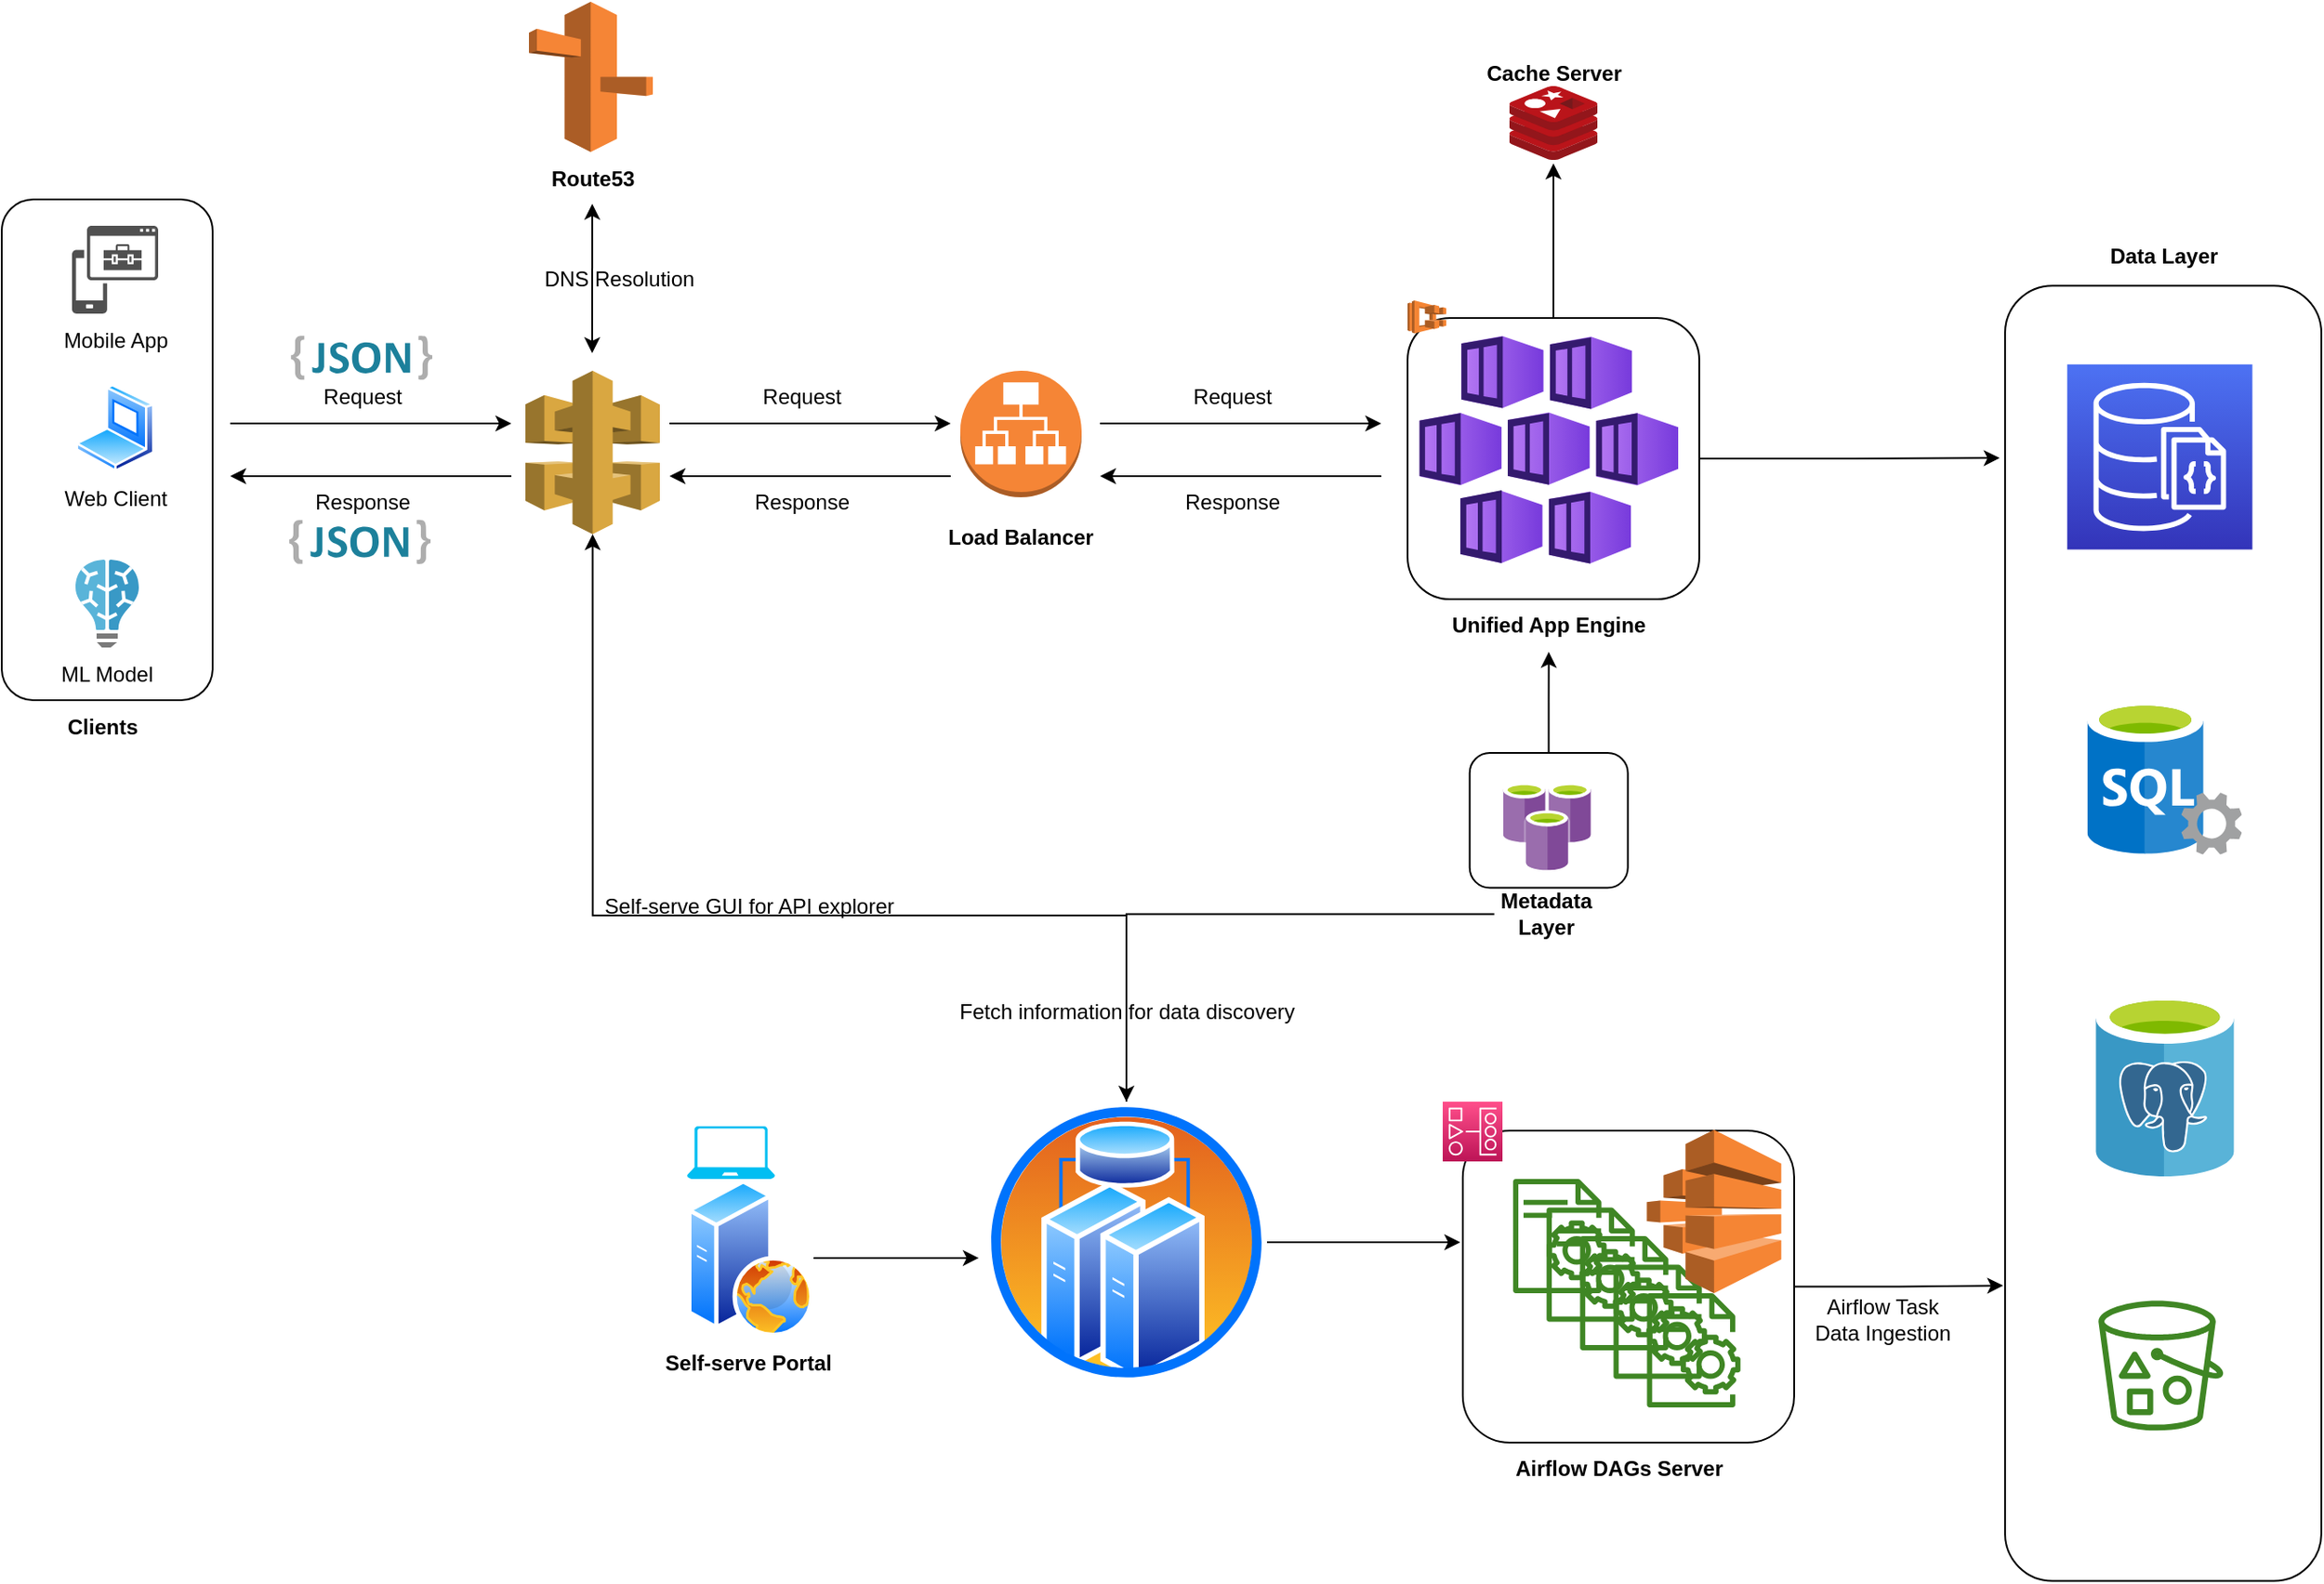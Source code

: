 <mxfile version="20.3.6" type="github" pages="4">
  <diagram id="rqMqns6H8hSO7isT678B" name="HighLevel Architecture">
    <mxGraphModel dx="2418" dy="1103" grid="1" gridSize="10" guides="1" tooltips="1" connect="1" arrows="1" fold="1" page="1" pageScale="1" pageWidth="850" pageHeight="1100" math="0" shadow="0">
      <root>
        <mxCell id="0" />
        <mxCell id="1" parent="0" />
        <mxCell id="4VI7jf_m7oDvKMYFuWO9-19" value="" style="group" vertex="1" connectable="0" parent="1">
          <mxGeometry x="495.34" y="527.5" width="90" height="106.8" as="geometry" />
        </mxCell>
        <mxCell id="4VI7jf_m7oDvKMYFuWO9-18" value="" style="rounded=1;whiteSpace=wrap;html=1;" vertex="1" parent="4VI7jf_m7oDvKMYFuWO9-19">
          <mxGeometry width="90" height="76.8" as="geometry" />
        </mxCell>
        <mxCell id="4VI7jf_m7oDvKMYFuWO9-5" value="" style="sketch=0;aspect=fixed;html=1;points=[];align=center;image;fontSize=12;image=img/lib/mscae/Azure_Cache_for_Redis.svg;" vertex="1" parent="4VI7jf_m7oDvKMYFuWO9-19">
          <mxGeometry x="19" y="16.8" width="50" height="50" as="geometry" />
        </mxCell>
        <mxCell id="4VI7jf_m7oDvKMYFuWO9-10" value="&lt;b&gt;Metadata Layer&lt;/b&gt;" style="text;html=1;strokeColor=none;fillColor=none;align=center;verticalAlign=middle;whiteSpace=wrap;rounded=0;" vertex="1" parent="4VI7jf_m7oDvKMYFuWO9-19">
          <mxGeometry x="14" y="76.8" width="60" height="30" as="geometry" />
        </mxCell>
        <mxCell id="4VI7jf_m7oDvKMYFuWO9-22" value="" style="group" vertex="1" connectable="0" parent="1">
          <mxGeometry x="460" y="270" width="166" height="200" as="geometry" />
        </mxCell>
        <mxCell id="4VI7jf_m7oDvKMYFuWO9-20" value="&lt;b&gt;Unified App Engine&lt;/b&gt;" style="text;html=1;strokeColor=none;fillColor=none;align=center;verticalAlign=middle;whiteSpace=wrap;rounded=0;" vertex="1" parent="4VI7jf_m7oDvKMYFuWO9-22">
          <mxGeometry x="20.67" y="170" width="119.33" height="30" as="geometry" />
        </mxCell>
        <mxCell id="4VI7jf_m7oDvKMYFuWO9-21" value="" style="group" vertex="1" connectable="0" parent="4VI7jf_m7oDvKMYFuWO9-22">
          <mxGeometry width="166" height="170" as="geometry" />
        </mxCell>
        <mxCell id="4VI7jf_m7oDvKMYFuWO9-17" value="" style="rounded=1;whiteSpace=wrap;html=1;" vertex="1" parent="4VI7jf_m7oDvKMYFuWO9-21">
          <mxGeometry y="10" width="166" height="160" as="geometry" />
        </mxCell>
        <mxCell id="4VI7jf_m7oDvKMYFuWO9-6" value="" style="outlineConnect=0;dashed=0;verticalLabelPosition=bottom;verticalAlign=top;align=center;html=1;shape=mxgraph.aws3.ecs;fillColor=#F58534;gradientColor=none;" vertex="1" parent="4VI7jf_m7oDvKMYFuWO9-21">
          <mxGeometry width="22" height="18.75" as="geometry" />
        </mxCell>
        <mxCell id="4VI7jf_m7oDvKMYFuWO9-7" value="" style="aspect=fixed;html=1;points=[];align=center;image;fontSize=12;image=img/lib/azure2/containers/Kubernetes_Services.svg;" vertex="1" parent="4VI7jf_m7oDvKMYFuWO9-21">
          <mxGeometry x="6.67" y="20" width="147.33" height="130" as="geometry" />
        </mxCell>
        <mxCell id="4VI7jf_m7oDvKMYFuWO9-23" value="" style="group" vertex="1" connectable="0" parent="1">
          <mxGeometry x="800" y="190" width="180" height="808.75" as="geometry" />
        </mxCell>
        <mxCell id="4VI7jf_m7oDvKMYFuWO9-13" value="" style="rounded=1;whiteSpace=wrap;html=1;" vertex="1" parent="4VI7jf_m7oDvKMYFuWO9-23">
          <mxGeometry y="71.624" width="180" height="737.126" as="geometry" />
        </mxCell>
        <mxCell id="4VI7jf_m7oDvKMYFuWO9-3" value="" style="sketch=0;aspect=fixed;html=1;points=[];align=center;image;fontSize=12;image=img/lib/mscae/SQL_Servers.svg;" vertex="1" parent="4VI7jf_m7oDvKMYFuWO9-23">
          <mxGeometry x="46.83" y="307.388" width="87.948" height="87.948" as="geometry" />
        </mxCell>
        <mxCell id="4VI7jf_m7oDvKMYFuWO9-4" value="" style="sketch=0;aspect=fixed;html=1;points=[];align=center;image;fontSize=12;image=img/lib/mscae/Azure_Database_for_PostgreSQL_servers.svg;" vertex="1" parent="4VI7jf_m7oDvKMYFuWO9-23">
          <mxGeometry x="51.43" y="474.508" width="79.067" height="104.031" as="geometry" />
        </mxCell>
        <mxCell id="4VI7jf_m7oDvKMYFuWO9-12" value="" style="sketch=0;outlineConnect=0;fontColor=#232F3E;gradientColor=none;fillColor=#3F8624;strokeColor=none;dashed=0;verticalLabelPosition=bottom;verticalAlign=top;align=center;html=1;fontSize=12;fontStyle=0;aspect=fixed;pointerEvents=1;shape=mxgraph.aws4.bucket_with_objects;" vertex="1" parent="4VI7jf_m7oDvKMYFuWO9-23">
          <mxGeometry x="53.15" y="649.266" width="71.064" height="73.908" as="geometry" />
        </mxCell>
        <mxCell id="4VI7jf_m7oDvKMYFuWO9-14" value="&lt;b&gt;Data Layer&lt;/b&gt;" style="text;html=1;strokeColor=none;fillColor=none;align=center;verticalAlign=middle;whiteSpace=wrap;rounded=0;" vertex="1" parent="4VI7jf_m7oDvKMYFuWO9-23">
          <mxGeometry x="38.571" y="19" width="102.857" height="71.624" as="geometry" />
        </mxCell>
        <mxCell id="4VI7jf_m7oDvKMYFuWO9-15" value="" style="sketch=0;points=[[0,0,0],[0.25,0,0],[0.5,0,0],[0.75,0,0],[1,0,0],[0,1,0],[0.25,1,0],[0.5,1,0],[0.75,1,0],[1,1,0],[0,0.25,0],[0,0.5,0],[0,0.75,0],[1,0.25,0],[1,0.5,0],[1,0.75,0]];outlineConnect=0;fontColor=#232F3E;gradientColor=#4D72F3;gradientDirection=north;fillColor=#3334B9;strokeColor=#ffffff;dashed=0;verticalLabelPosition=bottom;verticalAlign=top;align=center;html=1;fontSize=12;fontStyle=0;aspect=fixed;shape=mxgraph.aws4.resourceIcon;resIcon=mxgraph.aws4.documentdb_with_mongodb_compatibility;" vertex="1" parent="4VI7jf_m7oDvKMYFuWO9-23">
          <mxGeometry x="35.36" y="116.393" width="105.381" height="105.381" as="geometry" />
        </mxCell>
        <mxCell id="4VI7jf_m7oDvKMYFuWO9-28" value="" style="group" vertex="1" connectable="0" parent="1">
          <mxGeometry x="190" y="310" width="100" height="110" as="geometry" />
        </mxCell>
        <mxCell id="4VI7jf_m7oDvKMYFuWO9-24" value="" style="outlineConnect=0;dashed=0;verticalLabelPosition=bottom;verticalAlign=top;align=center;html=1;shape=mxgraph.aws3.application_load_balancer;fillColor=#F58536;gradientColor=none;" vertex="1" parent="4VI7jf_m7oDvKMYFuWO9-28">
          <mxGeometry x="15.5" width="69" height="72" as="geometry" />
        </mxCell>
        <mxCell id="4VI7jf_m7oDvKMYFuWO9-27" value="&lt;b&gt;Load Balancer&lt;/b&gt;" style="text;html=1;strokeColor=none;fillColor=none;align=center;verticalAlign=middle;whiteSpace=wrap;rounded=0;" vertex="1" parent="4VI7jf_m7oDvKMYFuWO9-28">
          <mxGeometry y="80" width="100" height="30" as="geometry" />
        </mxCell>
        <mxCell id="4VI7jf_m7oDvKMYFuWO9-38" value="" style="group" vertex="1" connectable="0" parent="1">
          <mxGeometry x="-340" y="212.5" width="120" height="315" as="geometry" />
        </mxCell>
        <mxCell id="4VI7jf_m7oDvKMYFuWO9-36" value="" style="rounded=1;whiteSpace=wrap;html=1;" vertex="1" parent="4VI7jf_m7oDvKMYFuWO9-38">
          <mxGeometry width="120" height="285" as="geometry" />
        </mxCell>
        <mxCell id="4VI7jf_m7oDvKMYFuWO9-29" value="" style="sketch=0;pointerEvents=1;shadow=0;dashed=0;html=1;strokeColor=none;labelPosition=center;verticalLabelPosition=bottom;verticalAlign=top;align=center;fillColor=#505050;shape=mxgraph.mscae.intune.intune_mobile_application_management" vertex="1" parent="4VI7jf_m7oDvKMYFuWO9-38">
          <mxGeometry x="40" y="15" width="49" height="50" as="geometry" />
        </mxCell>
        <mxCell id="4VI7jf_m7oDvKMYFuWO9-30" value="" style="aspect=fixed;perimeter=ellipsePerimeter;html=1;align=center;shadow=0;dashed=0;spacingTop=3;image;image=img/lib/active_directory/laptop_client.svg;" vertex="1" parent="4VI7jf_m7oDvKMYFuWO9-38">
          <mxGeometry x="42" y="105" width="45" height="50" as="geometry" />
        </mxCell>
        <mxCell id="4VI7jf_m7oDvKMYFuWO9-31" value="" style="sketch=0;aspect=fixed;html=1;points=[];align=center;image;fontSize=12;image=img/lib/mscae/Batch_AI.svg;" vertex="1" parent="4VI7jf_m7oDvKMYFuWO9-38">
          <mxGeometry x="42" y="205" width="36" height="50" as="geometry" />
        </mxCell>
        <mxCell id="4VI7jf_m7oDvKMYFuWO9-32" value="Mobile App" style="text;html=1;strokeColor=none;fillColor=none;align=center;verticalAlign=middle;whiteSpace=wrap;rounded=0;" vertex="1" parent="4VI7jf_m7oDvKMYFuWO9-38">
          <mxGeometry x="29.5" y="65" width="70" height="30" as="geometry" />
        </mxCell>
        <mxCell id="4VI7jf_m7oDvKMYFuWO9-33" value="Web Client&lt;br&gt;" style="text;html=1;strokeColor=none;fillColor=none;align=center;verticalAlign=middle;whiteSpace=wrap;rounded=0;" vertex="1" parent="4VI7jf_m7oDvKMYFuWO9-38">
          <mxGeometry x="29.5" y="155" width="70" height="30" as="geometry" />
        </mxCell>
        <mxCell id="4VI7jf_m7oDvKMYFuWO9-34" value="ML Model" style="text;html=1;strokeColor=none;fillColor=none;align=center;verticalAlign=middle;whiteSpace=wrap;rounded=0;" vertex="1" parent="4VI7jf_m7oDvKMYFuWO9-38">
          <mxGeometry x="30" y="255" width="60" height="30" as="geometry" />
        </mxCell>
        <mxCell id="4VI7jf_m7oDvKMYFuWO9-37" value="&lt;b&gt;Clients&lt;/b&gt;" style="text;html=1;align=center;verticalAlign=middle;resizable=0;points=[];autosize=1;strokeColor=none;fillColor=none;" vertex="1" parent="4VI7jf_m7oDvKMYFuWO9-38">
          <mxGeometry x="27" y="285" width="60" height="30" as="geometry" />
        </mxCell>
        <mxCell id="4VI7jf_m7oDvKMYFuWO9-39" style="edgeStyle=orthogonalEdgeStyle;rounded=0;orthogonalLoop=1;jettySize=auto;html=1;" edge="1" parent="1" source="4VI7jf_m7oDvKMYFuWO9-18" target="4VI7jf_m7oDvKMYFuWO9-20">
          <mxGeometry relative="1" as="geometry" />
        </mxCell>
        <mxCell id="4VI7jf_m7oDvKMYFuWO9-40" value="" style="endArrow=classic;html=1;rounded=0;" edge="1" parent="1">
          <mxGeometry width="50" height="50" relative="1" as="geometry">
            <mxPoint x="40" y="340" as="sourcePoint" />
            <mxPoint x="200" y="340" as="targetPoint" />
          </mxGeometry>
        </mxCell>
        <mxCell id="4VI7jf_m7oDvKMYFuWO9-41" value="" style="endArrow=classic;html=1;rounded=0;" edge="1" parent="1">
          <mxGeometry width="50" height="50" relative="1" as="geometry">
            <mxPoint x="200" y="370" as="sourcePoint" />
            <mxPoint x="40" y="370" as="targetPoint" />
          </mxGeometry>
        </mxCell>
        <mxCell id="4VI7jf_m7oDvKMYFuWO9-42" value="Request" style="text;html=1;align=center;verticalAlign=middle;resizable=0;points=[];autosize=1;strokeColor=none;fillColor=none;" vertex="1" parent="1">
          <mxGeometry x="80" y="310" width="70" height="30" as="geometry" />
        </mxCell>
        <mxCell id="4VI7jf_m7oDvKMYFuWO9-43" value="Response" style="text;html=1;align=center;verticalAlign=middle;resizable=0;points=[];autosize=1;strokeColor=none;fillColor=none;" vertex="1" parent="1">
          <mxGeometry x="75" y="370" width="80" height="30" as="geometry" />
        </mxCell>
        <mxCell id="4VI7jf_m7oDvKMYFuWO9-45" value="" style="endArrow=classic;html=1;rounded=0;" edge="1" parent="1">
          <mxGeometry width="50" height="50" relative="1" as="geometry">
            <mxPoint x="285" y="340" as="sourcePoint" />
            <mxPoint x="445" y="340" as="targetPoint" />
          </mxGeometry>
        </mxCell>
        <mxCell id="4VI7jf_m7oDvKMYFuWO9-46" value="" style="endArrow=classic;html=1;rounded=0;" edge="1" parent="1">
          <mxGeometry width="50" height="50" relative="1" as="geometry">
            <mxPoint x="445" y="370" as="sourcePoint" />
            <mxPoint x="285" y="370" as="targetPoint" />
          </mxGeometry>
        </mxCell>
        <mxCell id="4VI7jf_m7oDvKMYFuWO9-47" value="Request" style="text;html=1;align=center;verticalAlign=middle;resizable=0;points=[];autosize=1;strokeColor=none;fillColor=none;" vertex="1" parent="1">
          <mxGeometry x="325" y="310" width="70" height="30" as="geometry" />
        </mxCell>
        <mxCell id="4VI7jf_m7oDvKMYFuWO9-48" value="Response" style="text;html=1;align=center;verticalAlign=middle;resizable=0;points=[];autosize=1;strokeColor=none;fillColor=none;" vertex="1" parent="1">
          <mxGeometry x="320" y="370" width="80" height="30" as="geometry" />
        </mxCell>
        <mxCell id="4VI7jf_m7oDvKMYFuWO9-49" value="" style="outlineConnect=0;dashed=0;verticalLabelPosition=bottom;verticalAlign=top;align=center;html=1;shape=mxgraph.aws3.api_gateway;fillColor=#D9A741;gradientColor=none;" vertex="1" parent="1">
          <mxGeometry x="-42" y="310" width="76.5" height="93" as="geometry" />
        </mxCell>
        <mxCell id="4VI7jf_m7oDvKMYFuWO9-52" value="" style="endArrow=classic;html=1;rounded=0;" edge="1" parent="1">
          <mxGeometry width="50" height="50" relative="1" as="geometry">
            <mxPoint x="-210" y="340" as="sourcePoint" />
            <mxPoint x="-50" y="340" as="targetPoint" />
          </mxGeometry>
        </mxCell>
        <mxCell id="4VI7jf_m7oDvKMYFuWO9-53" value="" style="endArrow=classic;html=1;rounded=0;" edge="1" parent="1">
          <mxGeometry width="50" height="50" relative="1" as="geometry">
            <mxPoint x="-50" y="370" as="sourcePoint" />
            <mxPoint x="-210" y="370" as="targetPoint" />
          </mxGeometry>
        </mxCell>
        <mxCell id="4VI7jf_m7oDvKMYFuWO9-54" value="Request" style="text;html=1;align=center;verticalAlign=middle;resizable=0;points=[];autosize=1;strokeColor=none;fillColor=none;" vertex="1" parent="1">
          <mxGeometry x="-170" y="310" width="70" height="30" as="geometry" />
        </mxCell>
        <mxCell id="4VI7jf_m7oDvKMYFuWO9-55" value="Response" style="text;html=1;align=center;verticalAlign=middle;resizable=0;points=[];autosize=1;strokeColor=none;fillColor=none;" vertex="1" parent="1">
          <mxGeometry x="-175" y="370" width="80" height="30" as="geometry" />
        </mxCell>
        <mxCell id="4VI7jf_m7oDvKMYFuWO9-58" value="" style="endArrow=classic;startArrow=classic;html=1;rounded=0;entryX=0.579;entryY=0.983;entryDx=0;entryDy=0;entryPerimeter=0;" edge="1" parent="1">
          <mxGeometry width="50" height="50" relative="1" as="geometry">
            <mxPoint x="-4" y="300" as="sourcePoint" />
            <mxPoint x="-3.97" y="214.99" as="targetPoint" />
          </mxGeometry>
        </mxCell>
        <mxCell id="4VI7jf_m7oDvKMYFuWO9-59" value="" style="group" vertex="1" connectable="0" parent="1">
          <mxGeometry x="-40" y="100" width="70.5" height="115.5" as="geometry" />
        </mxCell>
        <mxCell id="4VI7jf_m7oDvKMYFuWO9-56" value="" style="outlineConnect=0;dashed=0;verticalLabelPosition=bottom;verticalAlign=top;align=center;html=1;shape=mxgraph.aws3.route_53;fillColor=#F58536;gradientColor=none;" vertex="1" parent="4VI7jf_m7oDvKMYFuWO9-59">
          <mxGeometry width="70.5" height="85.5" as="geometry" />
        </mxCell>
        <mxCell id="4VI7jf_m7oDvKMYFuWO9-57" value="&lt;b&gt;Route53&lt;/b&gt;" style="text;html=1;align=center;verticalAlign=middle;resizable=0;points=[];autosize=1;strokeColor=none;fillColor=none;" vertex="1" parent="4VI7jf_m7oDvKMYFuWO9-59">
          <mxGeometry x="0.5" y="85.5" width="70" height="30" as="geometry" />
        </mxCell>
        <mxCell id="4VI7jf_m7oDvKMYFuWO9-60" value="DNS Resolution" style="text;html=1;align=center;verticalAlign=middle;resizable=0;points=[];autosize=1;strokeColor=none;fillColor=none;" vertex="1" parent="1">
          <mxGeometry x="-44" y="243" width="110" height="30" as="geometry" />
        </mxCell>
        <mxCell id="h0hANzDx7tWONr7pSFKa-5" style="edgeStyle=orthogonalEdgeStyle;rounded=0;orthogonalLoop=1;jettySize=auto;html=1;entryX=-0.025;entryY=0.556;entryDx=0;entryDy=0;entryPerimeter=0;" edge="1" parent="1" source="4VI7jf_m7oDvKMYFuWO9-61" target="h0hANzDx7tWONr7pSFKa-3">
          <mxGeometry relative="1" as="geometry" />
        </mxCell>
        <mxCell id="4VI7jf_m7oDvKMYFuWO9-61" value="" style="aspect=fixed;perimeter=ellipsePerimeter;html=1;align=center;shadow=0;dashed=0;spacingTop=3;image;image=img/lib/active_directory/web_server.svg;" vertex="1" parent="1">
          <mxGeometry x="50" y="770" width="72" height="90" as="geometry" />
        </mxCell>
        <mxCell id="4VI7jf_m7oDvKMYFuWO9-73" value="" style="group" vertex="1" connectable="0" parent="1">
          <mxGeometry x="480" y="726" width="200" height="224" as="geometry" />
        </mxCell>
        <mxCell id="4VI7jf_m7oDvKMYFuWO9-71" value="" style="group" vertex="1" connectable="0" parent="4VI7jf_m7oDvKMYFuWO9-73">
          <mxGeometry width="200" height="194" as="geometry" />
        </mxCell>
        <mxCell id="4VI7jf_m7oDvKMYFuWO9-69" value="" style="group" vertex="1" connectable="0" parent="4VI7jf_m7oDvKMYFuWO9-71">
          <mxGeometry x="40" y="44" width="160" height="150" as="geometry" />
        </mxCell>
        <mxCell id="4VI7jf_m7oDvKMYFuWO9-70" value="" style="rounded=1;whiteSpace=wrap;html=1;" vertex="1" parent="4VI7jf_m7oDvKMYFuWO9-69">
          <mxGeometry x="-28.58" y="-27.5" width="188.58" height="177.5" as="geometry" />
        </mxCell>
        <mxCell id="4VI7jf_m7oDvKMYFuWO9-64" value="" style="sketch=0;outlineConnect=0;fontColor=#232F3E;gradientColor=none;fillColor=#3F8624;strokeColor=none;dashed=0;verticalLabelPosition=bottom;verticalAlign=top;align=center;html=1;fontSize=12;fontStyle=0;aspect=fixed;pointerEvents=1;shape=mxgraph.aws4.iot_device_jobs_resource;" vertex="1" parent="4VI7jf_m7oDvKMYFuWO9-69">
          <mxGeometry width="53.333" height="65" as="geometry" />
        </mxCell>
        <mxCell id="4VI7jf_m7oDvKMYFuWO9-65" value="" style="sketch=0;outlineConnect=0;fontColor=#232F3E;gradientColor=none;fillColor=#3F8624;strokeColor=none;dashed=0;verticalLabelPosition=bottom;verticalAlign=top;align=center;html=1;fontSize=12;fontStyle=0;aspect=fixed;pointerEvents=1;shape=mxgraph.aws4.iot_device_jobs_resource;" vertex="1" parent="4VI7jf_m7oDvKMYFuWO9-69">
          <mxGeometry x="19.041" y="16.25" width="53.333" height="65" as="geometry" />
        </mxCell>
        <mxCell id="4VI7jf_m7oDvKMYFuWO9-66" value="" style="sketch=0;outlineConnect=0;fontColor=#232F3E;gradientColor=none;fillColor=#3F8624;strokeColor=none;dashed=0;verticalLabelPosition=bottom;verticalAlign=top;align=center;html=1;fontSize=12;fontStyle=0;aspect=fixed;pointerEvents=1;shape=mxgraph.aws4.iot_device_jobs_resource;" vertex="1" parent="4VI7jf_m7oDvKMYFuWO9-69">
          <mxGeometry x="38.083" y="32.5" width="53.333" height="65" as="geometry" />
        </mxCell>
        <mxCell id="4VI7jf_m7oDvKMYFuWO9-67" value="" style="sketch=0;outlineConnect=0;fontColor=#232F3E;gradientColor=none;fillColor=#3F8624;strokeColor=none;dashed=0;verticalLabelPosition=bottom;verticalAlign=top;align=center;html=1;fontSize=12;fontStyle=0;aspect=fixed;pointerEvents=1;shape=mxgraph.aws4.iot_device_jobs_resource;" vertex="1" parent="4VI7jf_m7oDvKMYFuWO9-69">
          <mxGeometry x="57.124" y="48.75" width="53.333" height="65" as="geometry" />
        </mxCell>
        <mxCell id="4VI7jf_m7oDvKMYFuWO9-68" value="" style="sketch=0;outlineConnect=0;fontColor=#232F3E;gradientColor=none;fillColor=#3F8624;strokeColor=none;dashed=0;verticalLabelPosition=bottom;verticalAlign=top;align=center;html=1;fontSize=12;fontStyle=0;aspect=fixed;pointerEvents=1;shape=mxgraph.aws4.iot_device_jobs_resource;" vertex="1" parent="4VI7jf_m7oDvKMYFuWO9-69">
          <mxGeometry x="76.166" y="65" width="53.333" height="65" as="geometry" />
        </mxCell>
        <mxCell id="h0hANzDx7tWONr7pSFKa-12" value="" style="outlineConnect=0;dashed=0;verticalLabelPosition=bottom;verticalAlign=top;align=center;html=1;shape=mxgraph.aws3.batch;fillColor=#F58534;gradientColor=none;" vertex="1" parent="4VI7jf_m7oDvKMYFuWO9-69">
          <mxGeometry x="76.17" y="-28" width="76.5" height="93" as="geometry" />
        </mxCell>
        <mxCell id="4VI7jf_m7oDvKMYFuWO9-62" value="" style="sketch=0;points=[[0,0,0],[0.25,0,0],[0.5,0,0],[0.75,0,0],[1,0,0],[0,1,0],[0.25,1,0],[0.5,1,0],[0.75,1,0],[1,1,0],[0,0.25,0],[0,0.5,0],[0,0.75,0],[1,0.25,0],[1,0.5,0],[1,0.75,0]];outlineConnect=0;fontColor=#232F3E;gradientColor=#FF4F8B;gradientDirection=north;fillColor=#BC1356;strokeColor=#ffffff;dashed=0;verticalLabelPosition=bottom;verticalAlign=top;align=center;html=1;fontSize=12;fontStyle=0;aspect=fixed;shape=mxgraph.aws4.resourceIcon;resIcon=mxgraph.aws4.managed_workflows_for_apache_airflow;" vertex="1" parent="4VI7jf_m7oDvKMYFuWO9-71">
          <mxGeometry width="34" height="34" as="geometry" />
        </mxCell>
        <mxCell id="4VI7jf_m7oDvKMYFuWO9-72" value="&lt;b&gt;Airflow DAGs Server&lt;br&gt;&lt;/b&gt;" style="text;html=1;align=center;verticalAlign=middle;resizable=0;points=[];autosize=1;strokeColor=none;fillColor=none;" vertex="1" parent="4VI7jf_m7oDvKMYFuWO9-73">
          <mxGeometry x="30" y="194" width="140" height="30" as="geometry" />
        </mxCell>
        <mxCell id="4VI7jf_m7oDvKMYFuWO9-74" value="" style="dashed=0;outlineConnect=0;html=1;align=center;labelPosition=center;verticalLabelPosition=bottom;verticalAlign=top;shape=mxgraph.weblogos.json_2" vertex="1" parent="1">
          <mxGeometry x="-175.4" y="290" width="80.4" height="25.2" as="geometry" />
        </mxCell>
        <mxCell id="4VI7jf_m7oDvKMYFuWO9-75" value="" style="dashed=0;outlineConnect=0;html=1;align=center;labelPosition=center;verticalLabelPosition=bottom;verticalAlign=top;shape=mxgraph.weblogos.json_2" vertex="1" parent="1">
          <mxGeometry x="-176.4" y="394.8" width="80.4" height="25.2" as="geometry" />
        </mxCell>
        <mxCell id="e-4u_t84PFVuCRmfvFel-1" value="" style="sketch=0;aspect=fixed;html=1;points=[];align=center;image;fontSize=12;image=img/lib/mscae/Cache_Redis_Product.svg;" vertex="1" parent="1">
          <mxGeometry x="518" y="148" width="50" height="42" as="geometry" />
        </mxCell>
        <mxCell id="h0hANzDx7tWONr7pSFKa-1" value="&lt;b&gt;Self-serve Portal&lt;/b&gt;" style="text;html=1;strokeColor=none;fillColor=none;align=center;verticalAlign=middle;whiteSpace=wrap;rounded=0;" vertex="1" parent="1">
          <mxGeometry x="34.5" y="860" width="100" height="30" as="geometry" />
        </mxCell>
        <mxCell id="h0hANzDx7tWONr7pSFKa-2" value="" style="verticalLabelPosition=bottom;html=1;verticalAlign=top;align=center;strokeColor=none;fillColor=#00BEF2;shape=mxgraph.azure.laptop;pointerEvents=1;" vertex="1" parent="1">
          <mxGeometry x="50" y="740" width="50" height="30" as="geometry" />
        </mxCell>
        <mxCell id="h0hANzDx7tWONr7pSFKa-8" style="edgeStyle=orthogonalEdgeStyle;rounded=0;orthogonalLoop=1;jettySize=auto;html=1;" edge="1" parent="1" source="h0hANzDx7tWONr7pSFKa-3">
          <mxGeometry relative="1" as="geometry">
            <mxPoint x="490" y="806" as="targetPoint" />
          </mxGeometry>
        </mxCell>
        <mxCell id="asDQ0geWwzglb9j8I-VQ-2" style="edgeStyle=orthogonalEdgeStyle;rounded=0;orthogonalLoop=1;jettySize=auto;html=1;entryX=0.5;entryY=1;entryDx=0;entryDy=0;entryPerimeter=0;" edge="1" parent="1" source="h0hANzDx7tWONr7pSFKa-3" target="4VI7jf_m7oDvKMYFuWO9-49">
          <mxGeometry relative="1" as="geometry">
            <Array as="points">
              <mxPoint x="300" y="620" />
              <mxPoint x="-4" y="620" />
            </Array>
          </mxGeometry>
        </mxCell>
        <mxCell id="h0hANzDx7tWONr7pSFKa-3" value="" style="aspect=fixed;perimeter=ellipsePerimeter;html=1;align=center;shadow=0;dashed=0;spacingTop=3;image;image=img/lib/active_directory/cluster_server.svg;" vertex="1" parent="1">
          <mxGeometry x="220" y="726" width="160" height="160" as="geometry" />
        </mxCell>
        <mxCell id="h0hANzDx7tWONr7pSFKa-4" style="edgeStyle=orthogonalEdgeStyle;rounded=0;orthogonalLoop=1;jettySize=auto;html=1;" edge="1" parent="1" source="4VI7jf_m7oDvKMYFuWO9-10" target="h0hANzDx7tWONr7pSFKa-3">
          <mxGeometry relative="1" as="geometry" />
        </mxCell>
        <mxCell id="h0hANzDx7tWONr7pSFKa-6" value="Fetch information for data discovery" style="text;html=1;align=center;verticalAlign=middle;resizable=0;points=[];autosize=1;strokeColor=none;fillColor=none;" vertex="1" parent="1">
          <mxGeometry x="195" y="660" width="210" height="30" as="geometry" />
        </mxCell>
        <mxCell id="h0hANzDx7tWONr7pSFKa-10" style="edgeStyle=orthogonalEdgeStyle;rounded=0;orthogonalLoop=1;jettySize=auto;html=1;entryX=-0.006;entryY=0.772;entryDx=0;entryDy=0;entryPerimeter=0;" edge="1" parent="1" source="4VI7jf_m7oDvKMYFuWO9-70" target="4VI7jf_m7oDvKMYFuWO9-13">
          <mxGeometry relative="1" as="geometry" />
        </mxCell>
        <mxCell id="h0hANzDx7tWONr7pSFKa-11" value="Airflow Task &lt;br&gt;Data Ingestion" style="text;html=1;align=center;verticalAlign=middle;resizable=0;points=[];autosize=1;strokeColor=none;fillColor=none;" vertex="1" parent="1">
          <mxGeometry x="680" y="830" width="100" height="40" as="geometry" />
        </mxCell>
        <mxCell id="h0hANzDx7tWONr7pSFKa-13" style="edgeStyle=orthogonalEdgeStyle;rounded=0;orthogonalLoop=1;jettySize=auto;html=1;entryX=-0.017;entryY=0.133;entryDx=0;entryDy=0;entryPerimeter=0;" edge="1" parent="1" source="4VI7jf_m7oDvKMYFuWO9-17" target="4VI7jf_m7oDvKMYFuWO9-13">
          <mxGeometry relative="1" as="geometry" />
        </mxCell>
        <mxCell id="h0hANzDx7tWONr7pSFKa-14" style="edgeStyle=orthogonalEdgeStyle;rounded=0;orthogonalLoop=1;jettySize=auto;html=1;entryX=0.5;entryY=1.048;entryDx=0;entryDy=0;entryPerimeter=0;" edge="1" parent="1" source="4VI7jf_m7oDvKMYFuWO9-17" target="e-4u_t84PFVuCRmfvFel-1">
          <mxGeometry relative="1" as="geometry" />
        </mxCell>
        <mxCell id="h0hANzDx7tWONr7pSFKa-15" value="&lt;b&gt;Cache Server&lt;/b&gt;" style="text;html=1;align=center;verticalAlign=middle;resizable=0;points=[];autosize=1;strokeColor=none;fillColor=none;" vertex="1" parent="1">
          <mxGeometry x="493" y="126" width="100" height="30" as="geometry" />
        </mxCell>
        <mxCell id="asDQ0geWwzglb9j8I-VQ-3" value="Self-serve GUI for API explorer" style="text;html=1;align=center;verticalAlign=middle;resizable=0;points=[];autosize=1;strokeColor=none;fillColor=none;" vertex="1" parent="1">
          <mxGeometry x="-10.5" y="600" width="190" height="30" as="geometry" />
        </mxCell>
      </root>
    </mxGraphModel>
  </diagram>
  <diagram id="OkaZA63tsnu7Wr_SvF_E" name="Metadata Layer">
    <mxGraphModel dx="1568" dy="1103" grid="1" gridSize="10" guides="1" tooltips="1" connect="1" arrows="1" fold="1" page="1" pageScale="1" pageWidth="850" pageHeight="1100" math="0" shadow="0">
      <root>
        <mxCell id="0" />
        <mxCell id="1" parent="0" />
        <mxCell id="POCHu2B-TOc9UiTLAJRS-1" value="DB_Conn" style="swimlane;fontStyle=0;childLayout=stackLayout;horizontal=1;startSize=26;fillColor=none;horizontalStack=0;resizeParent=1;resizeParentMax=0;resizeLast=0;collapsible=1;marginBottom=0;" vertex="1" parent="1">
          <mxGeometry x="350" y="510" width="140" height="104" as="geometry" />
        </mxCell>
        <mxCell id="POCHu2B-TOc9UiTLAJRS-2" value="db_name" style="text;strokeColor=none;fillColor=none;align=left;verticalAlign=top;spacingLeft=4;spacingRight=4;overflow=hidden;rotatable=0;points=[[0,0.5],[1,0.5]];portConstraint=eastwest;" vertex="1" parent="POCHu2B-TOc9UiTLAJRS-1">
          <mxGeometry y="26" width="140" height="26" as="geometry" />
        </mxCell>
        <mxCell id="POCHu2B-TOc9UiTLAJRS-3" value="table" style="text;strokeColor=none;fillColor=none;align=left;verticalAlign=top;spacingLeft=4;spacingRight=4;overflow=hidden;rotatable=0;points=[[0,0.5],[1,0.5]];portConstraint=eastwest;" vertex="1" parent="POCHu2B-TOc9UiTLAJRS-1">
          <mxGeometry y="52" width="140" height="26" as="geometry" />
        </mxCell>
        <mxCell id="POCHu2B-TOc9UiTLAJRS-4" value="Item 3" style="text;strokeColor=none;fillColor=none;align=left;verticalAlign=top;spacingLeft=4;spacingRight=4;overflow=hidden;rotatable=0;points=[[0,0.5],[1,0.5]];portConstraint=eastwest;" vertex="1" parent="POCHu2B-TOc9UiTLAJRS-1">
          <mxGeometry y="78" width="140" height="26" as="geometry" />
        </mxCell>
        <mxCell id="POCHu2B-TOc9UiTLAJRS-8" value="Item 3" style="text;strokeColor=none;fillColor=none;align=left;verticalAlign=top;spacingLeft=4;spacingRight=4;overflow=hidden;rotatable=0;points=[[0,0.5],[1,0.5]];portConstraint=eastwest;" vertex="1" parent="1">
          <mxGeometry x="350" y="614" width="140" height="26" as="geometry" />
        </mxCell>
        <mxCell id="POCHu2B-TOc9UiTLAJRS-9" value="Item 3" style="text;strokeColor=none;fillColor=none;align=left;verticalAlign=top;spacingLeft=4;spacingRight=4;overflow=hidden;rotatable=0;points=[[0,0.5],[1,0.5]];portConstraint=eastwest;" vertex="1" parent="1">
          <mxGeometry x="350" y="640" width="140" height="26" as="geometry" />
        </mxCell>
        <mxCell id="POCHu2B-TOc9UiTLAJRS-10" value="" style="shape=table;startSize=0;container=1;collapsible=0;childLayout=tableLayout;" vertex="1" parent="1">
          <mxGeometry x="140" y="550" width="120" height="160" as="geometry" />
        </mxCell>
        <mxCell id="POCHu2B-TOc9UiTLAJRS-11" value="" style="shape=tableRow;horizontal=0;startSize=0;swimlaneHead=0;swimlaneBody=0;top=0;left=0;bottom=0;right=0;collapsible=0;dropTarget=0;fillColor=none;points=[[0,0.5],[1,0.5]];portConstraint=eastwest;" vertex="1" parent="POCHu2B-TOc9UiTLAJRS-10">
          <mxGeometry width="120" height="40" as="geometry" />
        </mxCell>
        <mxCell id="POCHu2B-TOc9UiTLAJRS-12" value="db" style="shape=partialRectangle;html=1;whiteSpace=wrap;connectable=0;overflow=hidden;fillColor=none;top=0;left=0;bottom=0;right=0;pointerEvents=1;" vertex="1" parent="POCHu2B-TOc9UiTLAJRS-11">
          <mxGeometry width="60" height="40" as="geometry">
            <mxRectangle width="60" height="40" as="alternateBounds" />
          </mxGeometry>
        </mxCell>
        <mxCell id="POCHu2B-TOc9UiTLAJRS-13" value="" style="shape=partialRectangle;html=1;whiteSpace=wrap;connectable=0;overflow=hidden;fillColor=none;top=0;left=0;bottom=0;right=0;pointerEvents=1;" vertex="1" parent="POCHu2B-TOc9UiTLAJRS-11">
          <mxGeometry x="60" width="60" height="40" as="geometry">
            <mxRectangle width="60" height="40" as="alternateBounds" />
          </mxGeometry>
        </mxCell>
        <mxCell id="POCHu2B-TOc9UiTLAJRS-14" value="" style="shape=tableRow;horizontal=0;startSize=0;swimlaneHead=0;swimlaneBody=0;top=0;left=0;bottom=0;right=0;collapsible=0;dropTarget=0;fillColor=none;points=[[0,0.5],[1,0.5]];portConstraint=eastwest;" vertex="1" parent="POCHu2B-TOc9UiTLAJRS-10">
          <mxGeometry y="40" width="120" height="40" as="geometry" />
        </mxCell>
        <mxCell id="POCHu2B-TOc9UiTLAJRS-15" value="tbl" style="shape=partialRectangle;html=1;whiteSpace=wrap;connectable=0;overflow=hidden;fillColor=none;top=0;left=0;bottom=0;right=0;pointerEvents=1;" vertex="1" parent="POCHu2B-TOc9UiTLAJRS-14">
          <mxGeometry width="60" height="40" as="geometry">
            <mxRectangle width="60" height="40" as="alternateBounds" />
          </mxGeometry>
        </mxCell>
        <mxCell id="POCHu2B-TOc9UiTLAJRS-16" value="" style="shape=partialRectangle;html=1;whiteSpace=wrap;connectable=0;overflow=hidden;fillColor=none;top=0;left=0;bottom=0;right=0;pointerEvents=1;" vertex="1" parent="POCHu2B-TOc9UiTLAJRS-14">
          <mxGeometry x="60" width="60" height="40" as="geometry">
            <mxRectangle width="60" height="40" as="alternateBounds" />
          </mxGeometry>
        </mxCell>
        <mxCell id="POCHu2B-TOc9UiTLAJRS-17" value="" style="shape=tableRow;horizontal=0;startSize=0;swimlaneHead=0;swimlaneBody=0;top=0;left=0;bottom=0;right=0;collapsible=0;dropTarget=0;fillColor=none;points=[[0,0.5],[1,0.5]];portConstraint=eastwest;" vertex="1" parent="POCHu2B-TOc9UiTLAJRS-10">
          <mxGeometry y="80" width="120" height="40" as="geometry" />
        </mxCell>
        <mxCell id="POCHu2B-TOc9UiTLAJRS-18" value="type" style="shape=partialRectangle;html=1;whiteSpace=wrap;connectable=0;overflow=hidden;fillColor=none;top=0;left=0;bottom=0;right=0;pointerEvents=1;" vertex="1" parent="POCHu2B-TOc9UiTLAJRS-17">
          <mxGeometry width="60" height="40" as="geometry">
            <mxRectangle width="60" height="40" as="alternateBounds" />
          </mxGeometry>
        </mxCell>
        <mxCell id="POCHu2B-TOc9UiTLAJRS-19" value="" style="shape=partialRectangle;html=1;whiteSpace=wrap;connectable=0;overflow=hidden;fillColor=none;top=0;left=0;bottom=0;right=0;pointerEvents=1;" vertex="1" parent="POCHu2B-TOc9UiTLAJRS-17">
          <mxGeometry x="60" width="60" height="40" as="geometry">
            <mxRectangle width="60" height="40" as="alternateBounds" />
          </mxGeometry>
        </mxCell>
        <mxCell id="POCHu2B-TOc9UiTLAJRS-20" value="" style="shape=tableRow;horizontal=0;startSize=0;swimlaneHead=0;swimlaneBody=0;top=0;left=0;bottom=0;right=0;collapsible=0;dropTarget=0;fillColor=none;points=[[0,0.5],[1,0.5]];portConstraint=eastwest;" vertex="1" parent="POCHu2B-TOc9UiTLAJRS-10">
          <mxGeometry y="120" width="120" height="40" as="geometry" />
        </mxCell>
        <mxCell id="POCHu2B-TOc9UiTLAJRS-21" value="conn_str" style="shape=partialRectangle;html=1;whiteSpace=wrap;connectable=0;overflow=hidden;fillColor=none;top=0;left=0;bottom=0;right=0;pointerEvents=1;" vertex="1" parent="POCHu2B-TOc9UiTLAJRS-20">
          <mxGeometry width="60" height="40" as="geometry">
            <mxRectangle width="60" height="40" as="alternateBounds" />
          </mxGeometry>
        </mxCell>
        <mxCell id="POCHu2B-TOc9UiTLAJRS-22" value="" style="shape=partialRectangle;html=1;whiteSpace=wrap;connectable=0;overflow=hidden;fillColor=none;top=0;left=0;bottom=0;right=0;pointerEvents=1;" vertex="1" parent="POCHu2B-TOc9UiTLAJRS-20">
          <mxGeometry x="60" width="60" height="40" as="geometry">
            <mxRectangle width="60" height="40" as="alternateBounds" />
          </mxGeometry>
        </mxCell>
      </root>
    </mxGraphModel>
  </diagram>
  <diagram id="ehFrXCDkstmQSqc0f7hq" name="Unified App Engine">
    <mxGraphModel dx="1568" dy="1103" grid="1" gridSize="10" guides="1" tooltips="1" connect="1" arrows="1" fold="1" page="1" pageScale="1" pageWidth="850" pageHeight="1100" math="0" shadow="0">
      <root>
        <mxCell id="0" />
        <mxCell id="1" parent="0" />
        <mxCell id="mHTV1BYTzba-QvhiLEk6-1" value="" style="group" vertex="1" connectable="0" parent="1">
          <mxGeometry x="330" y="200" width="166" height="200" as="geometry" />
        </mxCell>
        <mxCell id="mHTV1BYTzba-QvhiLEk6-2" value="&lt;b&gt;Unified App Engine&lt;/b&gt;" style="text;html=1;strokeColor=none;fillColor=none;align=center;verticalAlign=middle;whiteSpace=wrap;rounded=0;" vertex="1" parent="mHTV1BYTzba-QvhiLEk6-1">
          <mxGeometry x="20.67" y="170" width="119.33" height="30" as="geometry" />
        </mxCell>
        <mxCell id="mHTV1BYTzba-QvhiLEk6-3" value="" style="group" vertex="1" connectable="0" parent="mHTV1BYTzba-QvhiLEk6-1">
          <mxGeometry width="166" height="170" as="geometry" />
        </mxCell>
        <mxCell id="mHTV1BYTzba-QvhiLEk6-4" value="" style="rounded=1;whiteSpace=wrap;html=1;" vertex="1" parent="mHTV1BYTzba-QvhiLEk6-3">
          <mxGeometry y="10" width="166" height="160" as="geometry" />
        </mxCell>
        <mxCell id="mHTV1BYTzba-QvhiLEk6-5" value="" style="outlineConnect=0;dashed=0;verticalLabelPosition=bottom;verticalAlign=top;align=center;html=1;shape=mxgraph.aws3.ecs;fillColor=#F58534;gradientColor=none;" vertex="1" parent="mHTV1BYTzba-QvhiLEk6-3">
          <mxGeometry width="22" height="18.75" as="geometry" />
        </mxCell>
        <mxCell id="mHTV1BYTzba-QvhiLEk6-6" value="" style="aspect=fixed;html=1;points=[];align=center;image;fontSize=12;image=img/lib/azure2/containers/Kubernetes_Services.svg;" vertex="1" parent="mHTV1BYTzba-QvhiLEk6-3">
          <mxGeometry x="6.67" y="20" width="147.33" height="130" as="geometry" />
        </mxCell>
        <mxCell id="mHTV1BYTzba-QvhiLEk6-7" value="&lt;b&gt;Scaling Policies (to meet the traffic demand)&lt;/b&gt;" style="text;html=1;align=center;verticalAlign=middle;resizable=0;points=[];autosize=1;strokeColor=none;fillColor=none;" vertex="1" parent="1">
          <mxGeometry x="60" y="430" width="280" height="30" as="geometry" />
        </mxCell>
        <mxCell id="mHTV1BYTzba-QvhiLEk6-8" value="Ramp-Up - when a target has &amp;gt; 500 requests" style="text;html=1;align=center;verticalAlign=middle;resizable=0;points=[];autosize=1;strokeColor=none;fillColor=none;" vertex="1" parent="1">
          <mxGeometry x="80" y="455" width="260" height="30" as="geometry" />
        </mxCell>
        <mxCell id="mHTV1BYTzba-QvhiLEk6-9" value="Ramp-Down - when a target has &amp;lt; 150 requests" style="text;html=1;align=center;verticalAlign=middle;resizable=0;points=[];autosize=1;strokeColor=none;fillColor=none;" vertex="1" parent="1">
          <mxGeometry x="80" y="480" width="280" height="30" as="geometry" />
        </mxCell>
        <mxCell id="mHTV1BYTzba-QvhiLEk6-10" value="&lt;b&gt;AWS ECS Cluster&lt;/b&gt;" style="text;html=1;align=center;verticalAlign=middle;resizable=0;points=[];autosize=1;strokeColor=none;fillColor=none;" vertex="1" parent="1">
          <mxGeometry x="60" y="550" width="120" height="30" as="geometry" />
        </mxCell>
        <mxCell id="mHTV1BYTzba-QvhiLEk6-11" value="ECS cluster use EC2 target group to spin the container as per scaling policy" style="text;html=1;align=center;verticalAlign=middle;resizable=0;points=[];autosize=1;strokeColor=none;fillColor=none;" vertex="1" parent="1">
          <mxGeometry x="80" y="575" width="430" height="30" as="geometry" />
        </mxCell>
        <mxCell id="mHTV1BYTzba-QvhiLEk6-12" value="&lt;b&gt;Application Load Balancer&lt;/b&gt;" style="text;html=1;align=center;verticalAlign=middle;resizable=0;points=[];autosize=1;strokeColor=none;fillColor=none;" vertex="1" parent="1">
          <mxGeometry x="60" y="635" width="170" height="30" as="geometry" />
        </mxCell>
        <mxCell id="mHTV1BYTzba-QvhiLEk6-13" value="ALB handle the HTTP/HTTPS request distribution among healthy containers" style="text;html=1;align=center;verticalAlign=middle;resizable=0;points=[];autosize=1;strokeColor=none;fillColor=none;" vertex="1" parent="1">
          <mxGeometry x="80" y="660" width="430" height="30" as="geometry" />
        </mxCell>
        <mxCell id="mHTV1BYTzba-QvhiLEk6-14" value="&lt;b&gt;API Call Process&lt;/b&gt;" style="text;html=1;align=center;verticalAlign=middle;resizable=0;points=[];autosize=1;strokeColor=none;fillColor=none;" vertex="1" parent="1">
          <mxGeometry x="60" y="730" width="120" height="30" as="geometry" />
        </mxCell>
        <mxCell id="mHTV1BYTzba-QvhiLEk6-15" value="When container receives API call then it validate the request schema using Metadata DB (which stores that information) / Cache if cache has that information" style="text;html=1;align=center;verticalAlign=middle;resizable=0;points=[];autosize=1;strokeColor=none;fillColor=none;" vertex="1" parent="1">
          <mxGeometry x="80" y="755" width="860" height="30" as="geometry" />
        </mxCell>
        <mxCell id="mHTV1BYTzba-QvhiLEk6-16" value="Once the request passes the schema validation phase then identify the target data source and pull its db connection and request processing template information from Metadata db&amp;nbsp;&amp;nbsp;" style="text;html=1;align=center;verticalAlign=middle;resizable=0;points=[];autosize=1;strokeColor=none;fillColor=none;" vertex="1" parent="1">
          <mxGeometry x="80" y="780" width="980" height="30" as="geometry" />
        </mxCell>
        <mxCell id="mHTV1BYTzba-QvhiLEk6-17" value="Once the request is transformed into the query as per target data source specification then call the DB and form the response in unified schema (JSON) and return the response" style="text;html=1;align=center;verticalAlign=middle;resizable=0;points=[];autosize=1;strokeColor=none;fillColor=none;" vertex="1" parent="1">
          <mxGeometry x="80" y="800" width="960" height="30" as="geometry" />
        </mxCell>
      </root>
    </mxGraphModel>
  </diagram>
  <diagram id="T8C5GU7jC2FjKYy6xoT7" name="Self-Serve Portal">
    <mxGraphModel dx="1568" dy="1103" grid="1" gridSize="10" guides="1" tooltips="1" connect="1" arrows="1" fold="1" page="1" pageScale="1" pageWidth="850" pageHeight="1100" math="0" shadow="0">
      <root>
        <mxCell id="0" />
        <mxCell id="1" parent="0" />
        <mxCell id="40soRE0c2evbG-rJKiEA-1" style="edgeStyle=orthogonalEdgeStyle;rounded=0;orthogonalLoop=1;jettySize=auto;html=1;entryX=-0.025;entryY=0.556;entryDx=0;entryDy=0;entryPerimeter=0;" edge="1" parent="1" source="40soRE0c2evbG-rJKiEA-2" target="40soRE0c2evbG-rJKiEA-5">
          <mxGeometry relative="1" as="geometry" />
        </mxCell>
        <mxCell id="40soRE0c2evbG-rJKiEA-2" value="" style="aspect=fixed;perimeter=ellipsePerimeter;html=1;align=center;shadow=0;dashed=0;spacingTop=3;image;image=img/lib/active_directory/web_server.svg;" vertex="1" parent="1">
          <mxGeometry x="267.5" y="164" width="72" height="90" as="geometry" />
        </mxCell>
        <mxCell id="40soRE0c2evbG-rJKiEA-3" value="&lt;b&gt;Self-serve Portal&lt;/b&gt;" style="text;html=1;strokeColor=none;fillColor=none;align=center;verticalAlign=middle;whiteSpace=wrap;rounded=0;" vertex="1" parent="1">
          <mxGeometry x="252" y="254" width="100" height="30" as="geometry" />
        </mxCell>
        <mxCell id="40soRE0c2evbG-rJKiEA-4" value="" style="verticalLabelPosition=bottom;html=1;verticalAlign=top;align=center;strokeColor=none;fillColor=#00BEF2;shape=mxgraph.azure.laptop;pointerEvents=1;" vertex="1" parent="1">
          <mxGeometry x="267.5" y="134" width="50" height="30" as="geometry" />
        </mxCell>
        <mxCell id="40soRE0c2evbG-rJKiEA-5" value="" style="aspect=fixed;perimeter=ellipsePerimeter;html=1;align=center;shadow=0;dashed=0;spacingTop=3;image;image=img/lib/active_directory/cluster_server.svg;" vertex="1" parent="1">
          <mxGeometry x="437.5" y="120" width="160" height="160" as="geometry" />
        </mxCell>
      </root>
    </mxGraphModel>
  </diagram>
</mxfile>
